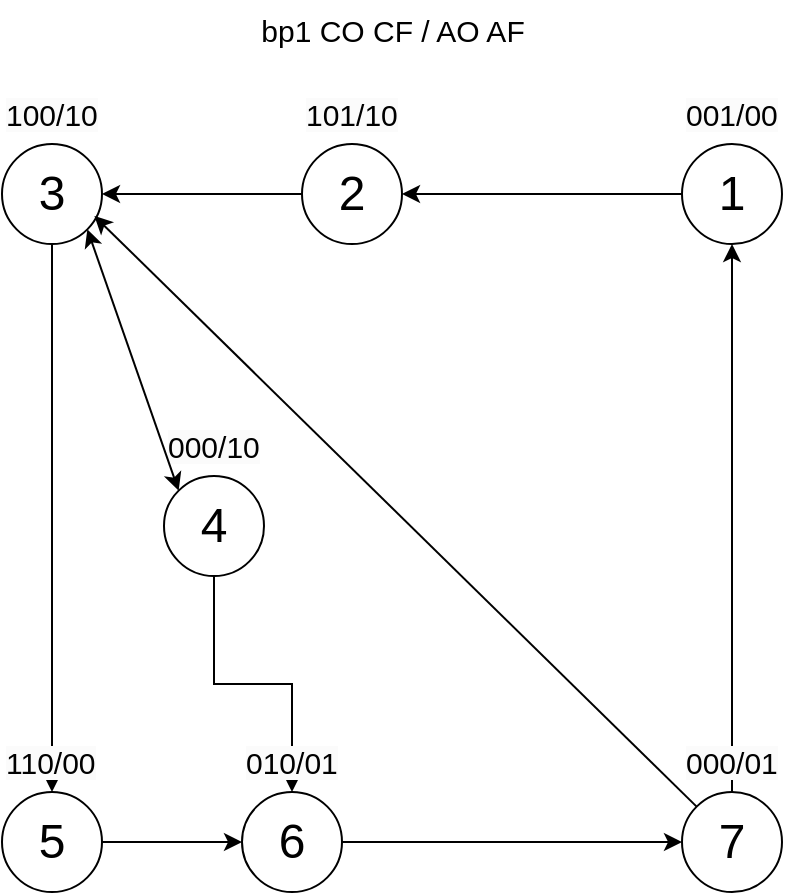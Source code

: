 <mxfile version="22.1.0" type="github">
  <diagram name="Page-1" id="AmhvDtN12hfX36d8CAgO">
    <mxGraphModel dx="1050" dy="542" grid="1" gridSize="10" guides="1" tooltips="1" connect="1" arrows="1" fold="1" page="1" pageScale="1" pageWidth="827" pageHeight="1169" math="0" shadow="0">
      <root>
        <mxCell id="0" />
        <mxCell id="1" parent="0" />
        <mxCell id="gM9qF0p-B_GPEuxgAu5l-1" style="edgeStyle=orthogonalEdgeStyle;rounded=0;orthogonalLoop=1;jettySize=auto;html=1;exitX=0;exitY=0.5;exitDx=0;exitDy=0;entryX=1;entryY=0.5;entryDx=0;entryDy=0;" edge="1" parent="1" source="Vd_EWAeYuF9hCsvW2SVY-1" target="Vd_EWAeYuF9hCsvW2SVY-7">
          <mxGeometry relative="1" as="geometry" />
        </mxCell>
        <mxCell id="Vd_EWAeYuF9hCsvW2SVY-1" value="&lt;font style=&quot;font-size: 24px;&quot;&gt;1&lt;/font&gt;" style="ellipse;whiteSpace=wrap;html=1;aspect=fixed;" parent="1" vertex="1">
          <mxGeometry x="559" y="130" width="50" height="50" as="geometry" />
        </mxCell>
        <mxCell id="Vd_EWAeYuF9hCsvW2SVY-2" value="&lt;font style=&quot;font-size: 15px;&quot;&gt;bp1 CO CF / AO AF&lt;/font&gt;" style="text;html=1;align=center;verticalAlign=middle;resizable=0;points=[];autosize=1;strokeColor=none;fillColor=none;" parent="1" vertex="1">
          <mxGeometry x="334" y="58" width="160" height="30" as="geometry" />
        </mxCell>
        <mxCell id="Vd_EWAeYuF9hCsvW2SVY-4" value="&lt;span style=&quot;color: rgb(0, 0, 0); font-family: Helvetica; font-size: 15px; font-style: normal; font-variant-ligatures: normal; font-variant-caps: normal; font-weight: 400; letter-spacing: normal; orphans: 2; text-align: center; text-indent: 0px; text-transform: none; widows: 2; word-spacing: 0px; -webkit-text-stroke-width: 0px; background-color: rgb(251, 251, 251); text-decoration-thickness: initial; text-decoration-style: initial; text-decoration-color: initial; float: none; display: inline !important;&quot;&gt;001/00&lt;/span&gt;" style="text;whiteSpace=wrap;html=1;" parent="1" vertex="1">
          <mxGeometry x="559" y="100" width="50" height="30" as="geometry" />
        </mxCell>
        <mxCell id="Vd_EWAeYuF9hCsvW2SVY-41" style="edgeStyle=orthogonalEdgeStyle;rounded=0;orthogonalLoop=1;jettySize=auto;html=1;exitX=0;exitY=0.5;exitDx=0;exitDy=0;entryX=1;entryY=0.5;entryDx=0;entryDy=0;" parent="1" source="Vd_EWAeYuF9hCsvW2SVY-7" target="Vd_EWAeYuF9hCsvW2SVY-9" edge="1">
          <mxGeometry relative="1" as="geometry" />
        </mxCell>
        <mxCell id="Vd_EWAeYuF9hCsvW2SVY-7" value="&lt;span style=&quot;font-size: 24px;&quot;&gt;2&lt;/span&gt;" style="ellipse;whiteSpace=wrap;html=1;aspect=fixed;" parent="1" vertex="1">
          <mxGeometry x="369" y="130" width="50" height="50" as="geometry" />
        </mxCell>
        <mxCell id="Vd_EWAeYuF9hCsvW2SVY-8" value="&lt;span style=&quot;color: rgb(0, 0, 0); font-family: Helvetica; font-size: 15px; font-style: normal; font-variant-ligatures: normal; font-variant-caps: normal; font-weight: 400; letter-spacing: normal; orphans: 2; text-align: center; text-indent: 0px; text-transform: none; widows: 2; word-spacing: 0px; -webkit-text-stroke-width: 0px; background-color: rgb(251, 251, 251); text-decoration-thickness: initial; text-decoration-style: initial; text-decoration-color: initial; float: none; display: inline !important;&quot;&gt;101/10&lt;/span&gt;" style="text;whiteSpace=wrap;html=1;" parent="1" vertex="1">
          <mxGeometry x="369" y="100" width="50" height="30" as="geometry" />
        </mxCell>
        <mxCell id="gM9qF0p-B_GPEuxgAu5l-2" style="edgeStyle=orthogonalEdgeStyle;rounded=0;orthogonalLoop=1;jettySize=auto;html=1;exitX=0.5;exitY=1;exitDx=0;exitDy=0;entryX=0.5;entryY=0;entryDx=0;entryDy=0;" edge="1" parent="1" source="Vd_EWAeYuF9hCsvW2SVY-9" target="Vd_EWAeYuF9hCsvW2SVY-18">
          <mxGeometry relative="1" as="geometry" />
        </mxCell>
        <mxCell id="Vd_EWAeYuF9hCsvW2SVY-9" value="&lt;font style=&quot;font-size: 24px;&quot;&gt;3&lt;/font&gt;" style="ellipse;whiteSpace=wrap;html=1;aspect=fixed;" parent="1" vertex="1">
          <mxGeometry x="219" y="130" width="50" height="50" as="geometry" />
        </mxCell>
        <mxCell id="Vd_EWAeYuF9hCsvW2SVY-10" value="&lt;span style=&quot;color: rgb(0, 0, 0); font-family: Helvetica; font-size: 15px; font-style: normal; font-variant-ligatures: normal; font-variant-caps: normal; font-weight: 400; letter-spacing: normal; orphans: 2; text-align: center; text-indent: 0px; text-transform: none; widows: 2; word-spacing: 0px; -webkit-text-stroke-width: 0px; background-color: rgb(251, 251, 251); text-decoration-thickness: initial; text-decoration-style: initial; text-decoration-color: initial; float: none; display: inline !important;&quot;&gt;100/10&lt;/span&gt;" style="text;whiteSpace=wrap;html=1;" parent="1" vertex="1">
          <mxGeometry x="219" y="100" width="50" height="30" as="geometry" />
        </mxCell>
        <mxCell id="gM9qF0p-B_GPEuxgAu5l-12" style="edgeStyle=orthogonalEdgeStyle;rounded=0;orthogonalLoop=1;jettySize=auto;html=1;exitX=0.5;exitY=1;exitDx=0;exitDy=0;entryX=0.5;entryY=0;entryDx=0;entryDy=0;" edge="1" parent="1" source="Vd_EWAeYuF9hCsvW2SVY-11" target="Vd_EWAeYuF9hCsvW2SVY-49">
          <mxGeometry relative="1" as="geometry" />
        </mxCell>
        <mxCell id="Vd_EWAeYuF9hCsvW2SVY-11" value="&lt;font style=&quot;font-size: 24px;&quot;&gt;4&lt;/font&gt;" style="ellipse;whiteSpace=wrap;html=1;aspect=fixed;" parent="1" vertex="1">
          <mxGeometry x="300" y="296" width="50" height="50" as="geometry" />
        </mxCell>
        <mxCell id="gM9qF0p-B_GPEuxgAu5l-10" style="edgeStyle=orthogonalEdgeStyle;rounded=0;orthogonalLoop=1;jettySize=auto;html=1;exitX=1;exitY=0.5;exitDx=0;exitDy=0;entryX=0;entryY=0.5;entryDx=0;entryDy=0;" edge="1" parent="1" source="Vd_EWAeYuF9hCsvW2SVY-18" target="Vd_EWAeYuF9hCsvW2SVY-49">
          <mxGeometry relative="1" as="geometry" />
        </mxCell>
        <mxCell id="Vd_EWAeYuF9hCsvW2SVY-18" value="&lt;font style=&quot;font-size: 24px;&quot;&gt;5&lt;/font&gt;" style="ellipse;whiteSpace=wrap;html=1;aspect=fixed;" parent="1" vertex="1">
          <mxGeometry x="219" y="454" width="50" height="50" as="geometry" />
        </mxCell>
        <mxCell id="Vd_EWAeYuF9hCsvW2SVY-19" value="&lt;span style=&quot;color: rgb(0, 0, 0); font-family: Helvetica; font-size: 15px; font-style: normal; font-variant-ligatures: normal; font-variant-caps: normal; font-weight: 400; letter-spacing: normal; orphans: 2; text-align: center; text-indent: 0px; text-transform: none; widows: 2; word-spacing: 0px; -webkit-text-stroke-width: 0px; background-color: rgb(251, 251, 251); text-decoration-thickness: initial; text-decoration-style: initial; text-decoration-color: initial; float: none; display: inline !important;&quot;&gt;110/00&lt;/span&gt;" style="text;whiteSpace=wrap;html=1;" parent="1" vertex="1">
          <mxGeometry x="219" y="424" width="50" height="30" as="geometry" />
        </mxCell>
        <mxCell id="Vd_EWAeYuF9hCsvW2SVY-12" value="&lt;span style=&quot;color: rgb(0, 0, 0); font-family: Helvetica; font-size: 15px; font-style: normal; font-variant-ligatures: normal; font-variant-caps: normal; font-weight: 400; letter-spacing: normal; orphans: 2; text-align: center; text-indent: 0px; text-transform: none; widows: 2; word-spacing: 0px; -webkit-text-stroke-width: 0px; background-color: rgb(251, 251, 251); text-decoration-thickness: initial; text-decoration-style: initial; text-decoration-color: initial; float: none; display: inline !important;&quot;&gt;000/10&lt;/span&gt;" style="text;whiteSpace=wrap;html=1;" parent="1" vertex="1">
          <mxGeometry x="300" y="266" width="50" height="30" as="geometry" />
        </mxCell>
        <mxCell id="Vd_EWAeYuF9hCsvW2SVY-46" value="" style="endArrow=classic;startArrow=classic;html=1;rounded=0;exitX=1;exitY=1;exitDx=0;exitDy=0;entryX=0;entryY=0;entryDx=0;entryDy=0;" parent="1" source="Vd_EWAeYuF9hCsvW2SVY-9" target="Vd_EWAeYuF9hCsvW2SVY-11" edge="1">
          <mxGeometry width="50" height="50" relative="1" as="geometry">
            <mxPoint x="309" y="330" as="sourcePoint" />
            <mxPoint x="359" y="280" as="targetPoint" />
          </mxGeometry>
        </mxCell>
        <mxCell id="Vd_EWAeYuF9hCsvW2SVY-54" style="edgeStyle=orthogonalEdgeStyle;rounded=0;orthogonalLoop=1;jettySize=auto;html=1;exitX=1;exitY=0.5;exitDx=0;exitDy=0;entryX=0;entryY=0.5;entryDx=0;entryDy=0;" parent="1" source="Vd_EWAeYuF9hCsvW2SVY-49" target="Vd_EWAeYuF9hCsvW2SVY-51" edge="1">
          <mxGeometry relative="1" as="geometry" />
        </mxCell>
        <mxCell id="Vd_EWAeYuF9hCsvW2SVY-49" value="&lt;span style=&quot;font-size: 24px;&quot;&gt;6&lt;/span&gt;" style="ellipse;whiteSpace=wrap;html=1;aspect=fixed;" parent="1" vertex="1">
          <mxGeometry x="339" y="454" width="50" height="50" as="geometry" />
        </mxCell>
        <mxCell id="gM9qF0p-B_GPEuxgAu5l-15" style="edgeStyle=orthogonalEdgeStyle;rounded=0;orthogonalLoop=1;jettySize=auto;html=1;exitX=0.5;exitY=0;exitDx=0;exitDy=0;entryX=0.5;entryY=1;entryDx=0;entryDy=0;" edge="1" parent="1" source="Vd_EWAeYuF9hCsvW2SVY-51" target="Vd_EWAeYuF9hCsvW2SVY-1">
          <mxGeometry relative="1" as="geometry" />
        </mxCell>
        <mxCell id="Vd_EWAeYuF9hCsvW2SVY-51" value="&lt;span style=&quot;font-size: 24px;&quot;&gt;7&lt;br&gt;&lt;/span&gt;" style="ellipse;whiteSpace=wrap;html=1;aspect=fixed;" parent="1" vertex="1">
          <mxGeometry x="559" y="454" width="50" height="50" as="geometry" />
        </mxCell>
        <mxCell id="Vd_EWAeYuF9hCsvW2SVY-52" value="&lt;span style=&quot;color: rgb(0, 0, 0); font-family: Helvetica; font-size: 15px; font-style: normal; font-variant-ligatures: normal; font-variant-caps: normal; font-weight: 400; letter-spacing: normal; orphans: 2; text-align: center; text-indent: 0px; text-transform: none; widows: 2; word-spacing: 0px; -webkit-text-stroke-width: 0px; background-color: rgb(251, 251, 251); text-decoration-thickness: initial; text-decoration-style: initial; text-decoration-color: initial; float: none; display: inline !important;&quot;&gt;000/01&lt;br&gt;&lt;/span&gt;" style="text;whiteSpace=wrap;html=1;" parent="1" vertex="1">
          <mxGeometry x="559" y="424" width="50" height="26" as="geometry" />
        </mxCell>
        <mxCell id="Vd_EWAeYuF9hCsvW2SVY-50" value="&lt;span style=&quot;color: rgb(0, 0, 0); font-family: Helvetica; font-size: 15px; font-style: normal; font-variant-ligatures: normal; font-variant-caps: normal; font-weight: 400; letter-spacing: normal; orphans: 2; text-align: center; text-indent: 0px; text-transform: none; widows: 2; word-spacing: 0px; -webkit-text-stroke-width: 0px; background-color: rgb(251, 251, 251); text-decoration-thickness: initial; text-decoration-style: initial; text-decoration-color: initial; float: none; display: inline !important;&quot;&gt;010/01&lt;br&gt;&lt;/span&gt;" style="text;whiteSpace=wrap;html=1;" parent="1" vertex="1">
          <mxGeometry x="339" y="424" width="50" height="26" as="geometry" />
        </mxCell>
        <mxCell id="gM9qF0p-B_GPEuxgAu5l-14" value="" style="endArrow=classic;html=1;rounded=0;exitX=0;exitY=0;exitDx=0;exitDy=0;entryX=0.924;entryY=0.72;entryDx=0;entryDy=0;entryPerimeter=0;" edge="1" parent="1" source="Vd_EWAeYuF9hCsvW2SVY-51" target="Vd_EWAeYuF9hCsvW2SVY-9">
          <mxGeometry width="50" height="50" relative="1" as="geometry">
            <mxPoint x="390" y="330" as="sourcePoint" />
            <mxPoint x="440" y="280" as="targetPoint" />
          </mxGeometry>
        </mxCell>
      </root>
    </mxGraphModel>
  </diagram>
</mxfile>
